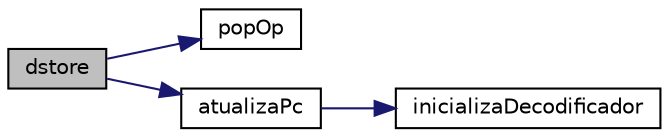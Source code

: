 digraph "dstore"
{
 // INTERACTIVE_SVG=YES
  edge [fontname="Helvetica",fontsize="10",labelfontname="Helvetica",labelfontsize="10"];
  node [fontname="Helvetica",fontsize="10",shape=record];
  rankdir="LR";
  Node719 [label="dstore",height=0.2,width=0.4,color="black", fillcolor="grey75", style="filled", fontcolor="black"];
  Node719 -> Node720 [color="midnightblue",fontsize="10",style="solid",fontname="Helvetica"];
  Node720 [label="popOp",height=0.2,width=0.4,color="black", fillcolor="white", style="filled",URL="$frame_8c.html#a3670f378856724ca85ced056e6bfc5c4"];
  Node719 -> Node721 [color="midnightblue",fontsize="10",style="solid",fontname="Helvetica"];
  Node721 [label="atualizaPc",height=0.2,width=0.4,color="black", fillcolor="white", style="filled",URL="$instrucao_8c.html#abcf4bbde1212f9bb0f2ee7a6ba5aec08"];
  Node721 -> Node722 [color="midnightblue",fontsize="10",style="solid",fontname="Helvetica"];
  Node722 [label="inicializaDecodificador",height=0.2,width=0.4,color="black", fillcolor="white", style="filled",URL="$decodificador_8c.html#ac4ac4bcce3fed96b1a2657ceafda40bc"];
}
